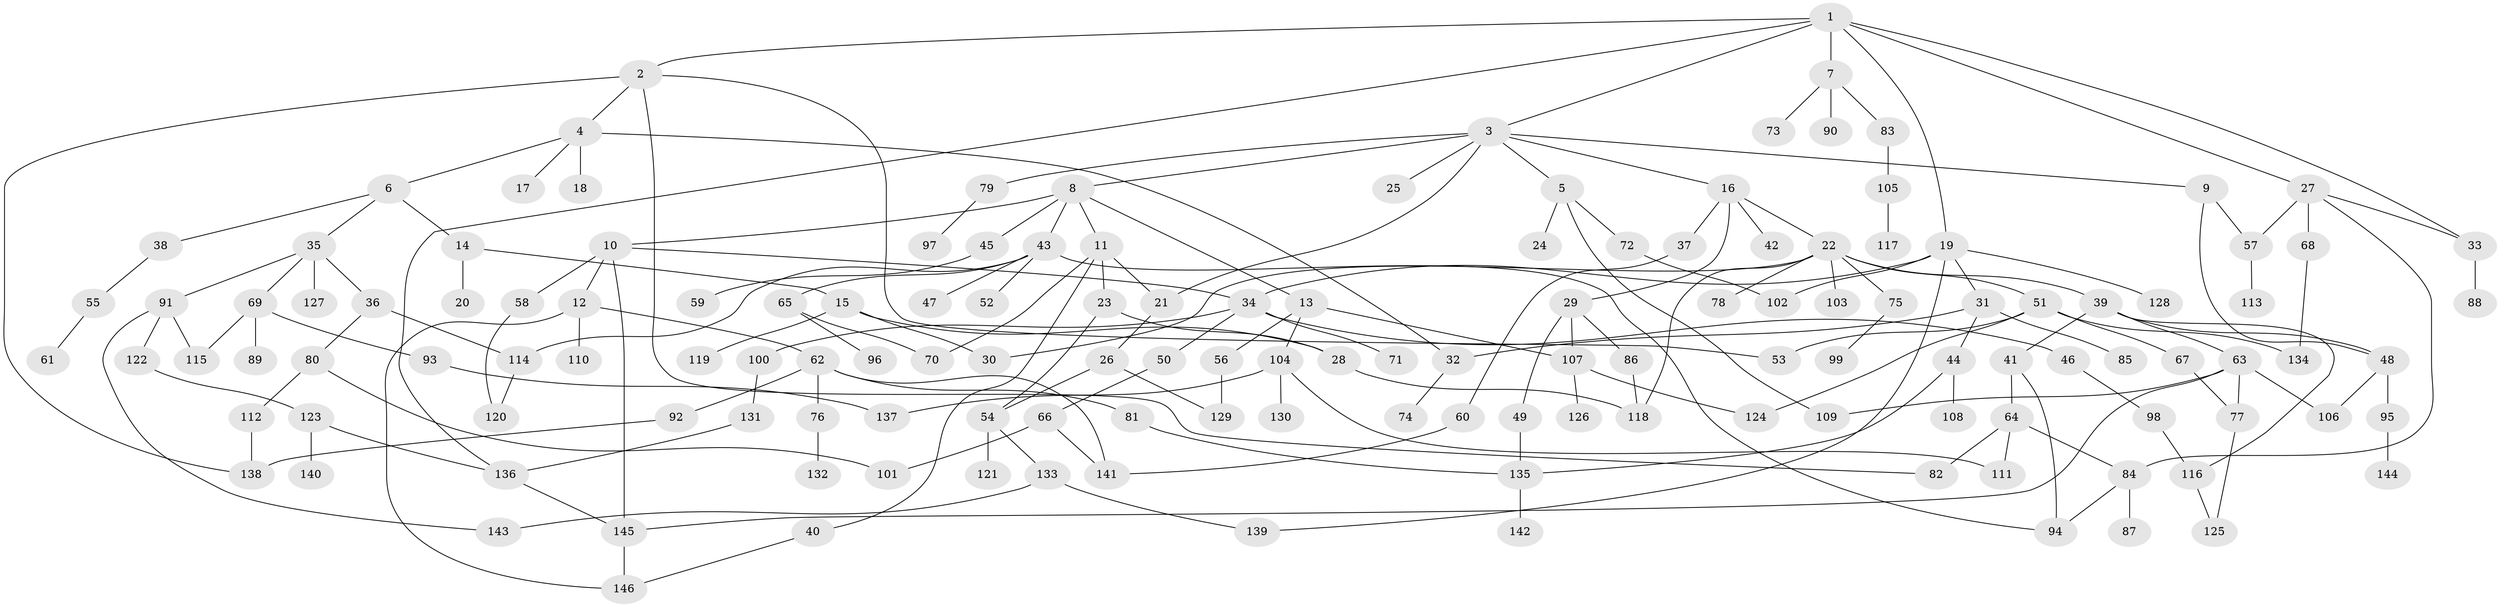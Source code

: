 // coarse degree distribution, {30: 0.023255813953488372, 2: 0.27906976744186046, 11: 0.023255813953488372, 6: 0.046511627906976744, 1: 0.4186046511627907, 4: 0.046511627906976744, 3: 0.11627906976744186, 5: 0.023255813953488372, 7: 0.023255813953488372}
// Generated by graph-tools (version 1.1) at 2025/16/03/04/25 18:16:54]
// undirected, 146 vertices, 192 edges
graph export_dot {
graph [start="1"]
  node [color=gray90,style=filled];
  1;
  2;
  3;
  4;
  5;
  6;
  7;
  8;
  9;
  10;
  11;
  12;
  13;
  14;
  15;
  16;
  17;
  18;
  19;
  20;
  21;
  22;
  23;
  24;
  25;
  26;
  27;
  28;
  29;
  30;
  31;
  32;
  33;
  34;
  35;
  36;
  37;
  38;
  39;
  40;
  41;
  42;
  43;
  44;
  45;
  46;
  47;
  48;
  49;
  50;
  51;
  52;
  53;
  54;
  55;
  56;
  57;
  58;
  59;
  60;
  61;
  62;
  63;
  64;
  65;
  66;
  67;
  68;
  69;
  70;
  71;
  72;
  73;
  74;
  75;
  76;
  77;
  78;
  79;
  80;
  81;
  82;
  83;
  84;
  85;
  86;
  87;
  88;
  89;
  90;
  91;
  92;
  93;
  94;
  95;
  96;
  97;
  98;
  99;
  100;
  101;
  102;
  103;
  104;
  105;
  106;
  107;
  108;
  109;
  110;
  111;
  112;
  113;
  114;
  115;
  116;
  117;
  118;
  119;
  120;
  121;
  122;
  123;
  124;
  125;
  126;
  127;
  128;
  129;
  130;
  131;
  132;
  133;
  134;
  135;
  136;
  137;
  138;
  139;
  140;
  141;
  142;
  143;
  144;
  145;
  146;
  1 -- 2;
  1 -- 3;
  1 -- 7;
  1 -- 19;
  1 -- 27;
  1 -- 33;
  1 -- 136;
  2 -- 4;
  2 -- 53;
  2 -- 82;
  2 -- 138;
  3 -- 5;
  3 -- 8;
  3 -- 9;
  3 -- 16;
  3 -- 25;
  3 -- 79;
  3 -- 21;
  4 -- 6;
  4 -- 17;
  4 -- 18;
  4 -- 32;
  5 -- 24;
  5 -- 72;
  5 -- 109;
  6 -- 14;
  6 -- 35;
  6 -- 38;
  7 -- 73;
  7 -- 83;
  7 -- 90;
  8 -- 10;
  8 -- 11;
  8 -- 13;
  8 -- 43;
  8 -- 45;
  9 -- 57;
  9 -- 48;
  10 -- 12;
  10 -- 34;
  10 -- 58;
  10 -- 145;
  11 -- 21;
  11 -- 23;
  11 -- 40;
  11 -- 70;
  12 -- 62;
  12 -- 110;
  12 -- 146;
  13 -- 56;
  13 -- 104;
  13 -- 107;
  14 -- 15;
  14 -- 20;
  15 -- 28;
  15 -- 30;
  15 -- 119;
  16 -- 22;
  16 -- 29;
  16 -- 37;
  16 -- 42;
  19 -- 31;
  19 -- 102;
  19 -- 128;
  19 -- 139;
  19 -- 34;
  21 -- 26;
  22 -- 39;
  22 -- 51;
  22 -- 75;
  22 -- 78;
  22 -- 103;
  22 -- 118;
  22 -- 30;
  23 -- 54;
  23 -- 28;
  26 -- 129;
  26 -- 54;
  27 -- 68;
  27 -- 84;
  27 -- 57;
  27 -- 33;
  28 -- 118;
  29 -- 49;
  29 -- 86;
  29 -- 107;
  31 -- 32;
  31 -- 44;
  31 -- 85;
  32 -- 74;
  33 -- 88;
  34 -- 46;
  34 -- 50;
  34 -- 71;
  34 -- 100;
  35 -- 36;
  35 -- 69;
  35 -- 91;
  35 -- 127;
  36 -- 80;
  36 -- 114;
  37 -- 60;
  38 -- 55;
  39 -- 41;
  39 -- 48;
  39 -- 63;
  39 -- 116;
  40 -- 146;
  41 -- 64;
  41 -- 94;
  43 -- 47;
  43 -- 52;
  43 -- 65;
  43 -- 94;
  43 -- 114;
  44 -- 108;
  44 -- 135;
  45 -- 59;
  46 -- 98;
  48 -- 95;
  48 -- 106;
  49 -- 135;
  50 -- 66;
  51 -- 67;
  51 -- 124;
  51 -- 53;
  51 -- 134;
  54 -- 121;
  54 -- 133;
  55 -- 61;
  56 -- 129;
  57 -- 113;
  58 -- 120;
  60 -- 141;
  62 -- 76;
  62 -- 81;
  62 -- 92;
  62 -- 141;
  63 -- 77;
  63 -- 109;
  63 -- 145;
  63 -- 106;
  64 -- 82;
  64 -- 111;
  64 -- 84;
  65 -- 70;
  65 -- 96;
  66 -- 101;
  66 -- 141;
  67 -- 77;
  68 -- 134;
  69 -- 89;
  69 -- 93;
  69 -- 115;
  72 -- 102;
  75 -- 99;
  76 -- 132;
  77 -- 125;
  79 -- 97;
  80 -- 112;
  80 -- 101;
  81 -- 135;
  83 -- 105;
  84 -- 87;
  84 -- 94;
  86 -- 118;
  91 -- 122;
  91 -- 143;
  91 -- 115;
  92 -- 138;
  93 -- 137;
  95 -- 144;
  98 -- 116;
  100 -- 131;
  104 -- 130;
  104 -- 137;
  104 -- 111;
  105 -- 117;
  107 -- 126;
  107 -- 124;
  112 -- 138;
  114 -- 120;
  116 -- 125;
  122 -- 123;
  123 -- 140;
  123 -- 136;
  131 -- 136;
  133 -- 139;
  133 -- 143;
  135 -- 142;
  136 -- 145;
  145 -- 146;
}
